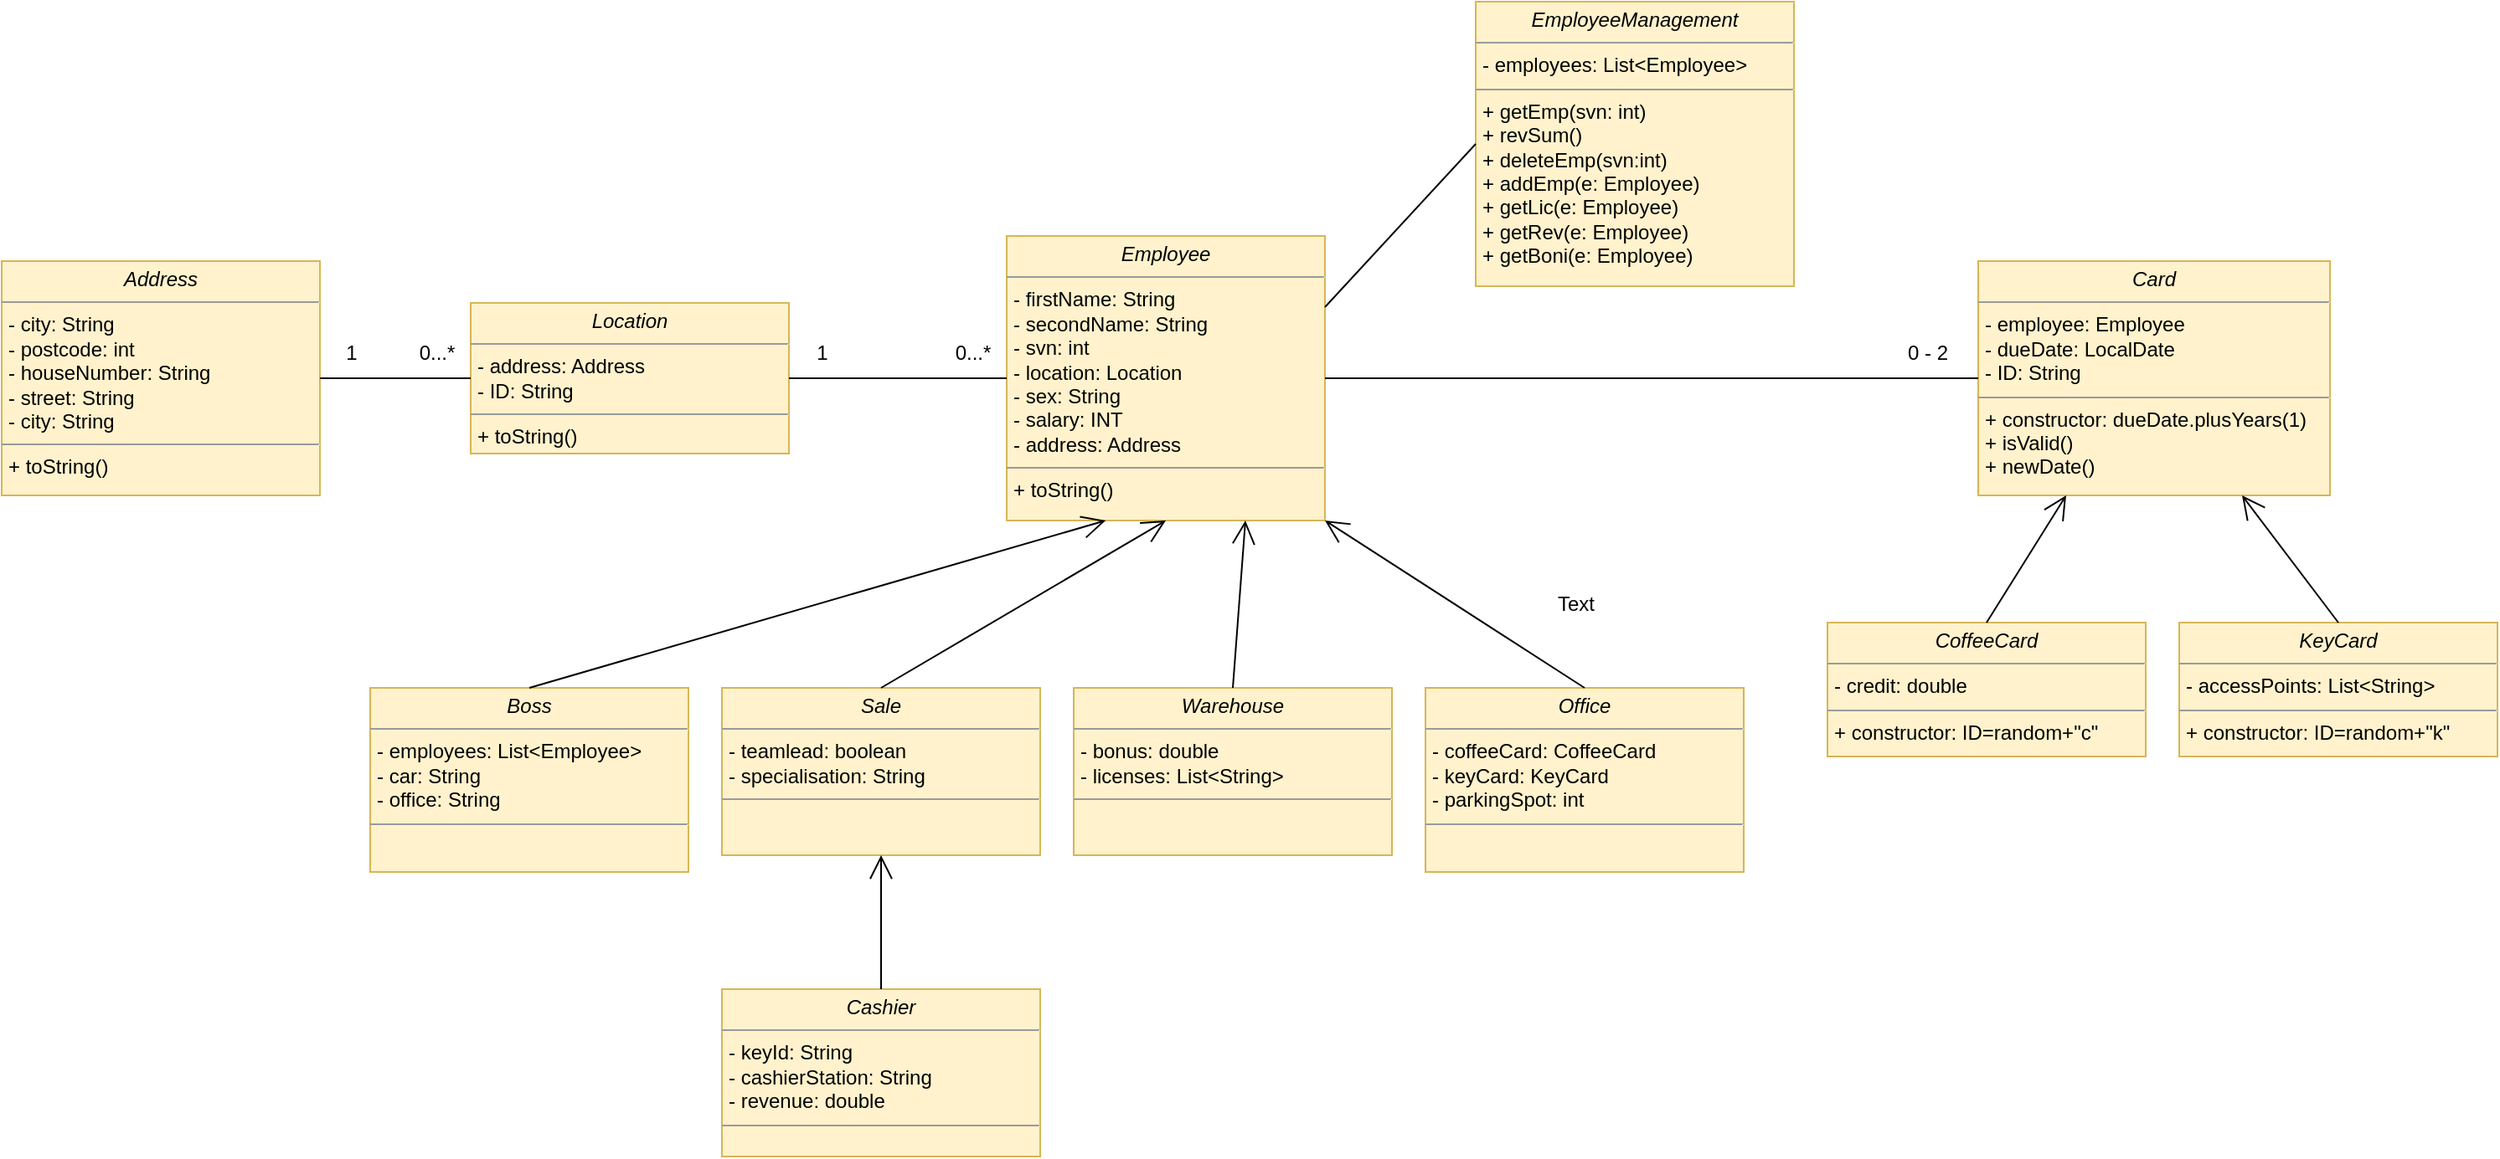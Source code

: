 <mxfile version="13.10.0" type="device"><diagram name="Page-1" id="9f46799a-70d6-7492-0946-bef42562c5a5"><mxGraphModel dx="1422" dy="882" grid="1" gridSize="10" guides="1" tooltips="1" connect="1" arrows="1" fold="1" page="1" pageScale="1" pageWidth="1654" pageHeight="1169" background="#ffffff" math="0" shadow="0"><root><mxCell id="0"/><mxCell id="1" parent="0"/><mxCell id="Lk9u_BX-BYz67dcWxjPZ-1" value="&lt;p style=&quot;margin: 0px ; margin-top: 4px ; text-align: center&quot;&gt;&lt;i&gt;Address&lt;/i&gt;&lt;/p&gt;&lt;hr size=&quot;1&quot;&gt;&lt;p style=&quot;margin: 0px ; margin-left: 4px&quot;&gt;- city: String&lt;/p&gt;&lt;p style=&quot;margin: 0px ; margin-left: 4px&quot;&gt;- postcode: int&lt;/p&gt;&lt;p style=&quot;margin: 0px ; margin-left: 4px&quot;&gt;- houseNumber: String&lt;/p&gt;&lt;p style=&quot;margin: 0px ; margin-left: 4px&quot;&gt;- street: String&lt;/p&gt;&lt;p style=&quot;margin: 0px ; margin-left: 4px&quot;&gt;- city: String&lt;/p&gt;&lt;hr size=&quot;1&quot;&gt;&lt;p style=&quot;margin: 0px ; margin-left: 4px&quot;&gt;+ toString()&lt;/p&gt;" style="verticalAlign=top;align=left;overflow=fill;fontSize=12;fontFamily=Helvetica;html=1;fillColor=#fff2cc;strokeColor=#d6b656;" vertex="1" parent="1"><mxGeometry x="70" y="245" width="190" height="140" as="geometry"/></mxCell><mxCell id="Lk9u_BX-BYz67dcWxjPZ-6" value="&lt;p style=&quot;margin: 0px ; margin-top: 4px ; text-align: center&quot;&gt;&lt;i&gt;Boss&lt;/i&gt;&lt;/p&gt;&lt;hr size=&quot;1&quot;&gt;&lt;p style=&quot;margin: 0px ; margin-left: 4px&quot;&gt;- employees: List&amp;lt;Employee&amp;gt;&lt;/p&gt;&lt;p style=&quot;margin: 0px ; margin-left: 4px&quot;&gt;- car: String&lt;/p&gt;&lt;p style=&quot;margin: 0px ; margin-left: 4px&quot;&gt;- office: String&lt;/p&gt;&lt;hr size=&quot;1&quot;&gt;&lt;p style=&quot;margin: 0px ; margin-left: 4px&quot;&gt;&lt;br&gt;&lt;/p&gt;" style="verticalAlign=top;align=left;overflow=fill;fontSize=12;fontFamily=Helvetica;html=1;fillColor=#fff2cc;strokeColor=#d6b656;" vertex="1" parent="1"><mxGeometry x="290" y="500" width="190" height="110" as="geometry"/></mxCell><mxCell id="Lk9u_BX-BYz67dcWxjPZ-7" value="&lt;p style=&quot;margin: 0px ; margin-top: 4px ; text-align: center&quot;&gt;&lt;i&gt;Card&lt;/i&gt;&lt;/p&gt;&lt;hr size=&quot;1&quot;&gt;&lt;p style=&quot;margin: 0px ; margin-left: 4px&quot;&gt;- employee: Employee&lt;/p&gt;&lt;p style=&quot;margin: 0px ; margin-left: 4px&quot;&gt;- dueDate: LocalDate&lt;/p&gt;&lt;p style=&quot;margin: 0px ; margin-left: 4px&quot;&gt;- ID: String&lt;/p&gt;&lt;hr size=&quot;1&quot;&gt;&lt;p style=&quot;margin: 0px ; margin-left: 4px&quot;&gt;+ constructor: dueDate.plusYears(1)&lt;/p&gt;&lt;p style=&quot;margin: 0px ; margin-left: 4px&quot;&gt;+ isValid()&lt;/p&gt;&lt;p style=&quot;margin: 0px ; margin-left: 4px&quot;&gt;+ newDate()&lt;/p&gt;" style="verticalAlign=top;align=left;overflow=fill;fontSize=12;fontFamily=Helvetica;html=1;fillColor=#fff2cc;strokeColor=#d6b656;" vertex="1" parent="1"><mxGeometry x="1250" y="245" width="210" height="140" as="geometry"/></mxCell><mxCell id="Lk9u_BX-BYz67dcWxjPZ-8" value="&lt;p style=&quot;margin: 0px ; margin-top: 4px ; text-align: center&quot;&gt;&lt;i&gt;Cashier&lt;/i&gt;&lt;/p&gt;&lt;hr size=&quot;1&quot;&gt;&lt;p style=&quot;margin: 0px ; margin-left: 4px&quot;&gt;- keyId: String&lt;/p&gt;&lt;p style=&quot;margin: 0px ; margin-left: 4px&quot;&gt;- cashierStation: String&lt;/p&gt;&lt;p style=&quot;margin: 0px ; margin-left: 4px&quot;&gt;- revenue: double&lt;/p&gt;&lt;hr size=&quot;1&quot;&gt;&lt;p style=&quot;margin: 0px ; margin-left: 4px&quot;&gt;&lt;br&gt;&lt;/p&gt;" style="verticalAlign=top;align=left;overflow=fill;fontSize=12;fontFamily=Helvetica;html=1;fillColor=#fff2cc;strokeColor=#d6b656;" vertex="1" parent="1"><mxGeometry x="500" y="680" width="190" height="100" as="geometry"/></mxCell><mxCell id="Lk9u_BX-BYz67dcWxjPZ-9" value="&lt;p style=&quot;margin: 0px ; margin-top: 4px ; text-align: center&quot;&gt;&lt;i&gt;CoffeeCard&lt;/i&gt;&lt;/p&gt;&lt;hr size=&quot;1&quot;&gt;&lt;p style=&quot;margin: 0px ; margin-left: 4px&quot;&gt;- credit: double&lt;/p&gt;&lt;hr size=&quot;1&quot;&gt;&lt;p style=&quot;margin: 0px ; margin-left: 4px&quot;&gt;+ constructor: ID=random+&quot;c&quot;&lt;/p&gt;" style="verticalAlign=top;align=left;overflow=fill;fontSize=12;fontFamily=Helvetica;html=1;fillColor=#fff2cc;strokeColor=#d6b656;" vertex="1" parent="1"><mxGeometry x="1160" y="461" width="190" height="80" as="geometry"/></mxCell><mxCell id="Lk9u_BX-BYz67dcWxjPZ-10" value="&lt;p style=&quot;margin: 0px ; margin-top: 4px ; text-align: center&quot;&gt;&lt;i&gt;Employee&lt;/i&gt;&lt;/p&gt;&lt;hr size=&quot;1&quot;&gt;&lt;p style=&quot;margin: 0px ; margin-left: 4px&quot;&gt;- firstName: String&lt;/p&gt;&lt;p style=&quot;margin: 0px ; margin-left: 4px&quot;&gt;- secondName: String&lt;/p&gt;&lt;p style=&quot;margin: 0px ; margin-left: 4px&quot;&gt;- svn: int&lt;/p&gt;&lt;p style=&quot;margin: 0px ; margin-left: 4px&quot;&gt;- location: Location&lt;/p&gt;&lt;p style=&quot;margin: 0px ; margin-left: 4px&quot;&gt;- sex: String&lt;/p&gt;&lt;p style=&quot;margin: 0px ; margin-left: 4px&quot;&gt;- salary: INT&lt;/p&gt;&lt;p style=&quot;margin: 0px ; margin-left: 4px&quot;&gt;- address: Address&lt;/p&gt;&lt;hr size=&quot;1&quot;&gt;&lt;p style=&quot;margin: 0px ; margin-left: 4px&quot;&gt;+ toString()&lt;/p&gt;&lt;p style=&quot;margin: 0px ; margin-left: 4px&quot;&gt;&lt;br&gt;&lt;/p&gt;" style="verticalAlign=top;align=left;overflow=fill;fontSize=12;fontFamily=Helvetica;html=1;fillColor=#fff2cc;strokeColor=#d6b656;" vertex="1" parent="1"><mxGeometry x="670" y="230" width="190" height="170" as="geometry"/></mxCell><mxCell id="Lk9u_BX-BYz67dcWxjPZ-11" value="&lt;p style=&quot;margin: 0px ; margin-top: 4px ; text-align: center&quot;&gt;&lt;i&gt;KeyCard&lt;/i&gt;&lt;/p&gt;&lt;hr size=&quot;1&quot;&gt;&lt;p style=&quot;margin: 0px ; margin-left: 4px&quot;&gt;- accessPoints: List&amp;lt;String&amp;gt;&lt;/p&gt;&lt;hr size=&quot;1&quot;&gt;&lt;p style=&quot;margin: 0px ; margin-left: 4px&quot;&gt;+ constructor: ID=random+&quot;k&quot;&lt;/p&gt;" style="verticalAlign=top;align=left;overflow=fill;fontSize=12;fontFamily=Helvetica;html=1;fillColor=#fff2cc;strokeColor=#d6b656;" vertex="1" parent="1"><mxGeometry x="1370" y="461" width="190" height="80" as="geometry"/></mxCell><mxCell id="Lk9u_BX-BYz67dcWxjPZ-12" value="&lt;p style=&quot;margin: 0px ; margin-top: 4px ; text-align: center&quot;&gt;&lt;i&gt;Location&lt;/i&gt;&lt;/p&gt;&lt;hr size=&quot;1&quot;&gt;&lt;p style=&quot;margin: 0px ; margin-left: 4px&quot;&gt;- address: Address&lt;/p&gt;&lt;p style=&quot;margin: 0px ; margin-left: 4px&quot;&gt;- ID: String&lt;/p&gt;&lt;hr size=&quot;1&quot;&gt;&lt;p style=&quot;margin: 0px ; margin-left: 4px&quot;&gt;+ toString()&lt;/p&gt;" style="verticalAlign=top;align=left;overflow=fill;fontSize=12;fontFamily=Helvetica;html=1;fillColor=#fff2cc;strokeColor=#d6b656;" vertex="1" parent="1"><mxGeometry x="350" y="270" width="190" height="90" as="geometry"/></mxCell><mxCell id="Lk9u_BX-BYz67dcWxjPZ-13" value="&lt;p style=&quot;margin: 0px ; margin-top: 4px ; text-align: center&quot;&gt;&lt;i&gt;Office&lt;/i&gt;&lt;/p&gt;&lt;hr size=&quot;1&quot;&gt;&lt;p style=&quot;margin: 0px ; margin-left: 4px&quot;&gt;- coffeeCard: CoffeeCard&lt;/p&gt;&lt;p style=&quot;margin: 0px ; margin-left: 4px&quot;&gt;- keyCard: KeyCard&lt;/p&gt;&lt;p style=&quot;margin: 0px ; margin-left: 4px&quot;&gt;- parkingSpot: int&lt;/p&gt;&lt;hr size=&quot;1&quot;&gt;&lt;p style=&quot;margin: 0px ; margin-left: 4px&quot;&gt;&lt;br&gt;&lt;/p&gt;" style="verticalAlign=top;align=left;overflow=fill;fontSize=12;fontFamily=Helvetica;html=1;fillColor=#fff2cc;strokeColor=#d6b656;" vertex="1" parent="1"><mxGeometry x="920" y="500" width="190" height="110" as="geometry"/></mxCell><mxCell id="Lk9u_BX-BYz67dcWxjPZ-14" value="&lt;p style=&quot;margin: 0px ; margin-top: 4px ; text-align: center&quot;&gt;&lt;i&gt;Sale&lt;/i&gt;&lt;/p&gt;&lt;hr size=&quot;1&quot;&gt;&lt;p style=&quot;margin: 0px ; margin-left: 4px&quot;&gt;- teamlead: boolean&lt;/p&gt;&lt;p style=&quot;margin: 0px ; margin-left: 4px&quot;&gt;- specialisation: String&lt;/p&gt;&lt;hr size=&quot;1&quot;&gt;&lt;p style=&quot;margin: 0px ; margin-left: 4px&quot;&gt;&lt;br&gt;&lt;/p&gt;" style="verticalAlign=top;align=left;overflow=fill;fontSize=12;fontFamily=Helvetica;html=1;fillColor=#fff2cc;strokeColor=#d6b656;" vertex="1" parent="1"><mxGeometry x="500" y="500" width="190" height="100" as="geometry"/></mxCell><mxCell id="Lk9u_BX-BYz67dcWxjPZ-15" value="&lt;p style=&quot;margin: 0px ; margin-top: 4px ; text-align: center&quot;&gt;&lt;i&gt;Warehouse&lt;/i&gt;&lt;/p&gt;&lt;hr size=&quot;1&quot;&gt;&lt;p style=&quot;margin: 0px ; margin-left: 4px&quot;&gt;- bonus: double&lt;/p&gt;&lt;p style=&quot;margin: 0px ; margin-left: 4px&quot;&gt;- licenses: List&amp;lt;String&amp;gt;&lt;/p&gt;&lt;hr size=&quot;1&quot;&gt;&lt;p style=&quot;margin: 0px ; margin-left: 4px&quot;&gt;&lt;br&gt;&lt;/p&gt;" style="verticalAlign=top;align=left;overflow=fill;fontSize=12;fontFamily=Helvetica;html=1;fillColor=#fff2cc;strokeColor=#d6b656;" vertex="1" parent="1"><mxGeometry x="710" y="500" width="190" height="100" as="geometry"/></mxCell><mxCell id="Lk9u_BX-BYz67dcWxjPZ-16" value="&lt;p style=&quot;margin: 0px ; margin-top: 4px ; text-align: center&quot;&gt;&lt;i&gt;EmployeeManagement&lt;/i&gt;&lt;/p&gt;&lt;hr size=&quot;1&quot;&gt;&lt;p style=&quot;margin: 0px ; margin-left: 4px&quot;&gt;- employees: List&amp;lt;Employee&amp;gt;&lt;/p&gt;&lt;hr size=&quot;1&quot;&gt;&lt;p style=&quot;margin: 0px ; margin-left: 4px&quot;&gt;+ getEmp(svn: int)&lt;/p&gt;&lt;p style=&quot;margin: 0px ; margin-left: 4px&quot;&gt;+ revSum()&lt;/p&gt;&lt;p style=&quot;margin: 0px ; margin-left: 4px&quot;&gt;+ deleteEmp(svn:int)&lt;/p&gt;&lt;p style=&quot;margin: 0px ; margin-left: 4px&quot;&gt;+ addEmp(e: Employee)&lt;/p&gt;&lt;p style=&quot;margin: 0px ; margin-left: 4px&quot;&gt;+ getLic(e: Employee&lt;span&gt;)&lt;/span&gt;&lt;/p&gt;&lt;p style=&quot;margin: 0px ; margin-left: 4px&quot;&gt;&lt;span&gt;+ getRev(e: Employee)&lt;/span&gt;&lt;/p&gt;&lt;p style=&quot;margin: 0px ; margin-left: 4px&quot;&gt;&lt;span&gt;+ getBoni(e: Employee)&lt;/span&gt;&lt;/p&gt;" style="verticalAlign=top;align=left;overflow=fill;fontSize=12;fontFamily=Helvetica;html=1;fillColor=#fff2cc;strokeColor=#d6b656;" vertex="1" parent="1"><mxGeometry x="950" y="90" width="190" height="170" as="geometry"/></mxCell><mxCell id="Lk9u_BX-BYz67dcWxjPZ-19" value="" style="endArrow=open;endFill=1;endSize=12;html=1;exitX=0.5;exitY=0;exitDx=0;exitDy=0;entryX=0.311;entryY=1;entryDx=0;entryDy=0;entryPerimeter=0;" edge="1" parent="1" source="Lk9u_BX-BYz67dcWxjPZ-6" target="Lk9u_BX-BYz67dcWxjPZ-10"><mxGeometry width="160" relative="1" as="geometry"><mxPoint x="870" y="400" as="sourcePoint"/><mxPoint x="1030" y="400" as="targetPoint"/></mxGeometry></mxCell><mxCell id="Lk9u_BX-BYz67dcWxjPZ-20" value="" style="endArrow=open;endFill=1;endSize=12;html=1;exitX=0.5;exitY=0;exitDx=0;exitDy=0;entryX=0.5;entryY=1;entryDx=0;entryDy=0;" edge="1" parent="1" source="Lk9u_BX-BYz67dcWxjPZ-14" target="Lk9u_BX-BYz67dcWxjPZ-10"><mxGeometry width="160" relative="1" as="geometry"><mxPoint x="870" y="400" as="sourcePoint"/><mxPoint x="1030" y="400" as="targetPoint"/></mxGeometry></mxCell><mxCell id="Lk9u_BX-BYz67dcWxjPZ-22" value="" style="endArrow=open;endFill=1;endSize=12;html=1;exitX=0.5;exitY=0;exitDx=0;exitDy=0;entryX=0.75;entryY=1;entryDx=0;entryDy=0;" edge="1" parent="1" source="Lk9u_BX-BYz67dcWxjPZ-15" target="Lk9u_BX-BYz67dcWxjPZ-10"><mxGeometry width="160" relative="1" as="geometry"><mxPoint x="870" y="400" as="sourcePoint"/><mxPoint x="1030" y="400" as="targetPoint"/></mxGeometry></mxCell><mxCell id="Lk9u_BX-BYz67dcWxjPZ-23" value="" style="endArrow=open;endFill=1;endSize=12;html=1;entryX=1;entryY=1;entryDx=0;entryDy=0;exitX=0.5;exitY=0;exitDx=0;exitDy=0;" edge="1" parent="1" source="Lk9u_BX-BYz67dcWxjPZ-13" target="Lk9u_BX-BYz67dcWxjPZ-10"><mxGeometry width="160" relative="1" as="geometry"><mxPoint x="870" y="600" as="sourcePoint"/><mxPoint x="1030" y="600" as="targetPoint"/></mxGeometry></mxCell><mxCell id="Lk9u_BX-BYz67dcWxjPZ-24" value="" style="endArrow=open;endFill=1;endSize=12;html=1;exitX=0.5;exitY=0;exitDx=0;exitDy=0;entryX=0.5;entryY=1;entryDx=0;entryDy=0;" edge="1" parent="1" source="Lk9u_BX-BYz67dcWxjPZ-8" target="Lk9u_BX-BYz67dcWxjPZ-14"><mxGeometry width="160" relative="1" as="geometry"><mxPoint x="593" y="680" as="sourcePoint"/><mxPoint x="640" y="650" as="targetPoint"/></mxGeometry></mxCell><mxCell id="Lk9u_BX-BYz67dcWxjPZ-26" value="" style="endArrow=none;html=1;exitX=0;exitY=0.5;exitDx=0;exitDy=0;entryX=1;entryY=0.5;entryDx=0;entryDy=0;" edge="1" parent="1" source="Lk9u_BX-BYz67dcWxjPZ-10" target="Lk9u_BX-BYz67dcWxjPZ-12"><mxGeometry width="50" height="50" relative="1" as="geometry"><mxPoint x="970" y="400" as="sourcePoint"/><mxPoint x="1020" y="350" as="targetPoint"/></mxGeometry></mxCell><mxCell id="Lk9u_BX-BYz67dcWxjPZ-27" value="" style="endArrow=none;html=1;entryX=0;entryY=0.5;entryDx=0;entryDy=0;exitX=1;exitY=0.5;exitDx=0;exitDy=0;" edge="1" parent="1" source="Lk9u_BX-BYz67dcWxjPZ-10" target="Lk9u_BX-BYz67dcWxjPZ-7"><mxGeometry width="50" height="50" relative="1" as="geometry"><mxPoint x="1340" y="300" as="sourcePoint"/><mxPoint x="1390" y="250" as="targetPoint"/><Array as="points"/></mxGeometry></mxCell><mxCell id="Lk9u_BX-BYz67dcWxjPZ-28" value="" style="endArrow=open;endFill=1;endSize=12;html=1;entryX=0.25;entryY=1;entryDx=0;entryDy=0;exitX=0.5;exitY=0;exitDx=0;exitDy=0;" edge="1" parent="1" source="Lk9u_BX-BYz67dcWxjPZ-9" target="Lk9u_BX-BYz67dcWxjPZ-7"><mxGeometry width="160" relative="1" as="geometry"><mxPoint x="1080" y="491" as="sourcePoint"/><mxPoint x="1240" y="491" as="targetPoint"/></mxGeometry></mxCell><mxCell id="Lk9u_BX-BYz67dcWxjPZ-29" value="" style="endArrow=open;endFill=1;endSize=12;html=1;entryX=0.75;entryY=1;entryDx=0;entryDy=0;exitX=0.5;exitY=0;exitDx=0;exitDy=0;" edge="1" parent="1" source="Lk9u_BX-BYz67dcWxjPZ-11" target="Lk9u_BX-BYz67dcWxjPZ-7"><mxGeometry width="160" relative="1" as="geometry"><mxPoint x="1080" y="491" as="sourcePoint"/><mxPoint x="1240" y="491" as="targetPoint"/></mxGeometry></mxCell><mxCell id="Lk9u_BX-BYz67dcWxjPZ-30" value="" style="endArrow=none;html=1;entryX=1;entryY=0.5;entryDx=0;entryDy=0;exitX=0;exitY=0.5;exitDx=0;exitDy=0;" edge="1" parent="1" source="Lk9u_BX-BYz67dcWxjPZ-12" target="Lk9u_BX-BYz67dcWxjPZ-1"><mxGeometry width="50" height="50" relative="1" as="geometry"><mxPoint x="250" y="320" as="sourcePoint"/><mxPoint x="750" y="100" as="targetPoint"/></mxGeometry></mxCell><mxCell id="Lk9u_BX-BYz67dcWxjPZ-31" value="" style="endArrow=none;html=1;entryX=0;entryY=0.5;entryDx=0;entryDy=0;exitX=1;exitY=0.25;exitDx=0;exitDy=0;" edge="1" parent="1" source="Lk9u_BX-BYz67dcWxjPZ-10" target="Lk9u_BX-BYz67dcWxjPZ-16"><mxGeometry width="50" height="50" relative="1" as="geometry"><mxPoint x="790" y="150" as="sourcePoint"/><mxPoint x="840" y="100" as="targetPoint"/></mxGeometry></mxCell><mxCell id="Lk9u_BX-BYz67dcWxjPZ-32" value="1" style="text;html=1;strokeColor=none;fillColor=none;align=center;verticalAlign=middle;whiteSpace=wrap;rounded=0;" vertex="1" parent="1"><mxGeometry x="540" y="290" width="40" height="20" as="geometry"/></mxCell><mxCell id="Lk9u_BX-BYz67dcWxjPZ-33" value="0...*" style="text;html=1;strokeColor=none;fillColor=none;align=center;verticalAlign=middle;whiteSpace=wrap;rounded=0;" vertex="1" parent="1"><mxGeometry x="310" y="290" width="40" height="20" as="geometry"/></mxCell><mxCell id="Lk9u_BX-BYz67dcWxjPZ-34" value="1" style="text;html=1;strokeColor=none;fillColor=none;align=center;verticalAlign=middle;whiteSpace=wrap;rounded=0;" vertex="1" parent="1"><mxGeometry x="259" y="290" width="40" height="20" as="geometry"/></mxCell><mxCell id="Lk9u_BX-BYz67dcWxjPZ-36" value="0...*" style="text;html=1;strokeColor=none;fillColor=none;align=center;verticalAlign=middle;whiteSpace=wrap;rounded=0;" vertex="1" parent="1"><mxGeometry x="630" y="290" width="40" height="20" as="geometry"/></mxCell><mxCell id="Lk9u_BX-BYz67dcWxjPZ-39" value="0 - 2" style="text;html=1;strokeColor=none;fillColor=none;align=center;verticalAlign=middle;whiteSpace=wrap;rounded=0;" vertex="1" parent="1"><mxGeometry x="1200" y="290" width="40" height="20" as="geometry"/></mxCell><mxCell id="Lk9u_BX-BYz67dcWxjPZ-45" value="Text" style="text;html=1;strokeColor=none;fillColor=none;align=center;verticalAlign=middle;whiteSpace=wrap;rounded=0;" vertex="1" parent="1"><mxGeometry x="990" y="440" width="40" height="20" as="geometry"/></mxCell></root></mxGraphModel></diagram></mxfile>
